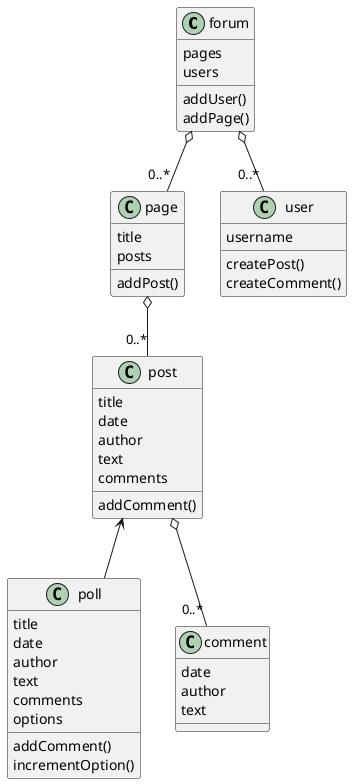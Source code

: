 @startuml
class forum {
pages
users
addUser()
addPage()
}

class page {
title
posts
addPost()
}

class user {
username
createPost()
createComment()
}


class post {
title
date
author
text
comments
addComment()
}

class poll {
title
date
author
text
comments
options
addComment()
incrementOption()
}

class comment {
date
author
text
}


forum o-- "0..*" page
forum o-- "0..*" user
page o-- "0..*" post
post o-- "0..*" comment
post <-- poll
@enduml